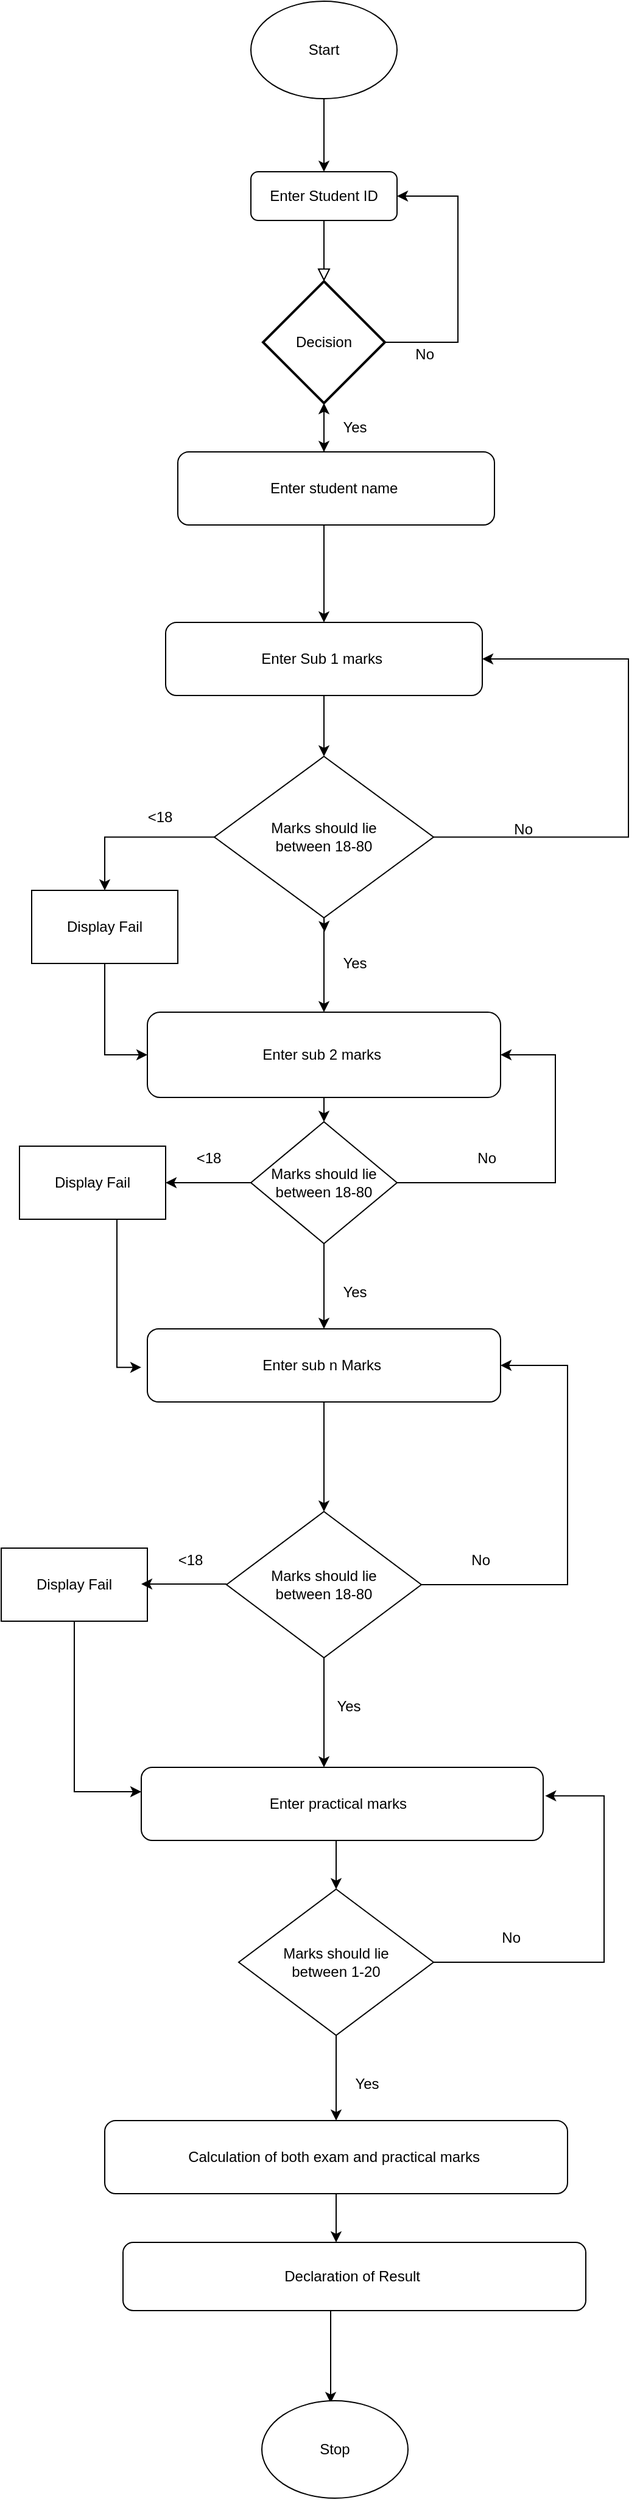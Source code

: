 <mxfile version="15.8.3" type="github">
  <diagram id="C5RBs43oDa-KdzZeNtuy" name="Page-1">
    <mxGraphModel dx="1038" dy="1650" grid="1" gridSize="10" guides="1" tooltips="1" connect="1" arrows="1" fold="1" page="1" pageScale="1" pageWidth="827" pageHeight="1169" math="0" shadow="0">
      <root>
        <mxCell id="WIyWlLk6GJQsqaUBKTNV-0" />
        <mxCell id="WIyWlLk6GJQsqaUBKTNV-1" parent="WIyWlLk6GJQsqaUBKTNV-0" />
        <mxCell id="WIyWlLk6GJQsqaUBKTNV-2" value="" style="rounded=0;html=1;jettySize=auto;orthogonalLoop=1;fontSize=11;endArrow=block;endFill=0;endSize=8;strokeWidth=1;shadow=0;labelBackgroundColor=none;edgeStyle=orthogonalEdgeStyle;" parent="WIyWlLk6GJQsqaUBKTNV-1" source="WIyWlLk6GJQsqaUBKTNV-3" edge="1">
          <mxGeometry relative="1" as="geometry">
            <mxPoint x="350" y="100" as="targetPoint" />
          </mxGeometry>
        </mxCell>
        <mxCell id="WIyWlLk6GJQsqaUBKTNV-3" value="Enter Student ID" style="rounded=1;whiteSpace=wrap;html=1;fontSize=12;glass=0;strokeWidth=1;shadow=0;" parent="WIyWlLk6GJQsqaUBKTNV-1" vertex="1">
          <mxGeometry x="290" y="10" width="120" height="40" as="geometry" />
        </mxCell>
        <mxCell id="DwMjR16qjdjr9mGcgVuV-6" style="edgeStyle=orthogonalEdgeStyle;rounded=0;orthogonalLoop=1;jettySize=auto;html=1;exitX=1;exitY=0.5;exitDx=0;exitDy=0;exitPerimeter=0;entryX=1;entryY=0.5;entryDx=0;entryDy=0;" edge="1" parent="WIyWlLk6GJQsqaUBKTNV-1" source="DwMjR16qjdjr9mGcgVuV-0" target="WIyWlLk6GJQsqaUBKTNV-3">
          <mxGeometry relative="1" as="geometry">
            <Array as="points">
              <mxPoint x="460" y="150" />
              <mxPoint x="460" y="30" />
            </Array>
          </mxGeometry>
        </mxCell>
        <mxCell id="DwMjR16qjdjr9mGcgVuV-7" style="edgeStyle=orthogonalEdgeStyle;rounded=0;orthogonalLoop=1;jettySize=auto;html=1;exitX=0.5;exitY=1;exitDx=0;exitDy=0;exitPerimeter=0;" edge="1" parent="WIyWlLk6GJQsqaUBKTNV-1" source="DwMjR16qjdjr9mGcgVuV-0">
          <mxGeometry relative="1" as="geometry">
            <mxPoint x="350" y="240" as="targetPoint" />
          </mxGeometry>
        </mxCell>
        <mxCell id="DwMjR16qjdjr9mGcgVuV-0" value="Decision" style="strokeWidth=2;html=1;shape=mxgraph.flowchart.decision;whiteSpace=wrap;" vertex="1" parent="WIyWlLk6GJQsqaUBKTNV-1">
          <mxGeometry x="300" y="100" width="100" height="100" as="geometry" />
        </mxCell>
        <mxCell id="DwMjR16qjdjr9mGcgVuV-12" style="edgeStyle=orthogonalEdgeStyle;rounded=0;orthogonalLoop=1;jettySize=auto;html=1;exitX=0.5;exitY=1;exitDx=0;exitDy=0;entryX=0.5;entryY=0;entryDx=0;entryDy=0;" edge="1" parent="WIyWlLk6GJQsqaUBKTNV-1" source="DwMjR16qjdjr9mGcgVuV-8" target="DwMjR16qjdjr9mGcgVuV-10">
          <mxGeometry relative="1" as="geometry">
            <Array as="points">
              <mxPoint x="350" y="300" />
              <mxPoint x="350" y="370" />
            </Array>
          </mxGeometry>
        </mxCell>
        <mxCell id="DwMjR16qjdjr9mGcgVuV-59" value="" style="edgeStyle=elbowEdgeStyle;rounded=0;orthogonalLoop=1;jettySize=auto;html=1;" edge="1" parent="WIyWlLk6GJQsqaUBKTNV-1" source="DwMjR16qjdjr9mGcgVuV-8" target="DwMjR16qjdjr9mGcgVuV-0">
          <mxGeometry relative="1" as="geometry" />
        </mxCell>
        <mxCell id="DwMjR16qjdjr9mGcgVuV-8" value="Enter student name&amp;nbsp;" style="rounded=1;whiteSpace=wrap;html=1;" vertex="1" parent="WIyWlLk6GJQsqaUBKTNV-1">
          <mxGeometry x="230" y="240" width="260" height="60" as="geometry" />
        </mxCell>
        <mxCell id="DwMjR16qjdjr9mGcgVuV-26" style="edgeStyle=elbowEdgeStyle;rounded=0;orthogonalLoop=1;jettySize=auto;html=1;exitX=0.5;exitY=1;exitDx=0;exitDy=0;entryX=0.5;entryY=0;entryDx=0;entryDy=0;" edge="1" parent="WIyWlLk6GJQsqaUBKTNV-1" source="DwMjR16qjdjr9mGcgVuV-10" target="DwMjR16qjdjr9mGcgVuV-19">
          <mxGeometry relative="1" as="geometry" />
        </mxCell>
        <mxCell id="DwMjR16qjdjr9mGcgVuV-10" value="Enter Sub 1 marks&amp;nbsp;" style="rounded=1;whiteSpace=wrap;html=1;" vertex="1" parent="WIyWlLk6GJQsqaUBKTNV-1">
          <mxGeometry x="220" y="380" width="260" height="60" as="geometry" />
        </mxCell>
        <mxCell id="DwMjR16qjdjr9mGcgVuV-47" style="edgeStyle=elbowEdgeStyle;rounded=0;orthogonalLoop=1;jettySize=auto;html=1;entryX=0.5;entryY=0;entryDx=0;entryDy=0;" edge="1" parent="WIyWlLk6GJQsqaUBKTNV-1" source="DwMjR16qjdjr9mGcgVuV-13" target="DwMjR16qjdjr9mGcgVuV-20">
          <mxGeometry relative="1" as="geometry" />
        </mxCell>
        <mxCell id="DwMjR16qjdjr9mGcgVuV-13" value="Enter sub 2 marks&amp;nbsp;" style="rounded=1;whiteSpace=wrap;html=1;" vertex="1" parent="WIyWlLk6GJQsqaUBKTNV-1">
          <mxGeometry x="205" y="700" width="290" height="70" as="geometry" />
        </mxCell>
        <mxCell id="DwMjR16qjdjr9mGcgVuV-103" style="edgeStyle=elbowEdgeStyle;rounded=0;orthogonalLoop=1;jettySize=auto;html=1;entryX=0.631;entryY=0.023;entryDx=0;entryDy=0;entryPerimeter=0;" edge="1" parent="WIyWlLk6GJQsqaUBKTNV-1" source="DwMjR16qjdjr9mGcgVuV-15">
          <mxGeometry relative="1" as="geometry">
            <mxPoint x="355.624" y="1841.84" as="targetPoint" />
          </mxGeometry>
        </mxCell>
        <mxCell id="DwMjR16qjdjr9mGcgVuV-15" value="Declaration of Result&amp;nbsp;" style="rounded=1;whiteSpace=wrap;html=1;" vertex="1" parent="WIyWlLk6GJQsqaUBKTNV-1">
          <mxGeometry x="185" y="1710" width="380" height="56" as="geometry" />
        </mxCell>
        <mxCell id="DwMjR16qjdjr9mGcgVuV-53" style="edgeStyle=elbowEdgeStyle;rounded=0;orthogonalLoop=1;jettySize=auto;html=1;exitX=0.5;exitY=1;exitDx=0;exitDy=0;entryX=0.5;entryY=0;entryDx=0;entryDy=0;" edge="1" parent="WIyWlLk6GJQsqaUBKTNV-1" source="DwMjR16qjdjr9mGcgVuV-16" target="DwMjR16qjdjr9mGcgVuV-21">
          <mxGeometry relative="1" as="geometry" />
        </mxCell>
        <mxCell id="DwMjR16qjdjr9mGcgVuV-16" value="Enter sub n Marks&amp;nbsp;" style="rounded=1;whiteSpace=wrap;html=1;" vertex="1" parent="WIyWlLk6GJQsqaUBKTNV-1">
          <mxGeometry x="205" y="960" width="290" height="60" as="geometry" />
        </mxCell>
        <mxCell id="DwMjR16qjdjr9mGcgVuV-102" style="edgeStyle=elbowEdgeStyle;rounded=0;orthogonalLoop=1;jettySize=auto;html=1;exitX=0.5;exitY=1;exitDx=0;exitDy=0;" edge="1" parent="WIyWlLk6GJQsqaUBKTNV-1" source="DwMjR16qjdjr9mGcgVuV-17" target="DwMjR16qjdjr9mGcgVuV-15">
          <mxGeometry relative="1" as="geometry" />
        </mxCell>
        <mxCell id="DwMjR16qjdjr9mGcgVuV-17" value="Calculation of both exam and practical marks&amp;nbsp;" style="rounded=1;whiteSpace=wrap;html=1;" vertex="1" parent="WIyWlLk6GJQsqaUBKTNV-1">
          <mxGeometry x="170" y="1610" width="380" height="60" as="geometry" />
        </mxCell>
        <mxCell id="DwMjR16qjdjr9mGcgVuV-94" style="edgeStyle=elbowEdgeStyle;rounded=0;orthogonalLoop=1;jettySize=auto;html=1;entryX=0.5;entryY=0;entryDx=0;entryDy=0;" edge="1" parent="WIyWlLk6GJQsqaUBKTNV-1" source="DwMjR16qjdjr9mGcgVuV-18" target="DwMjR16qjdjr9mGcgVuV-92">
          <mxGeometry relative="1" as="geometry" />
        </mxCell>
        <mxCell id="DwMjR16qjdjr9mGcgVuV-18" value="Enter practical marks&amp;nbsp;&amp;nbsp;" style="rounded=1;whiteSpace=wrap;html=1;" vertex="1" parent="WIyWlLk6GJQsqaUBKTNV-1">
          <mxGeometry x="200" y="1320" width="330" height="60" as="geometry" />
        </mxCell>
        <mxCell id="DwMjR16qjdjr9mGcgVuV-22" style="edgeStyle=orthogonalEdgeStyle;rounded=0;orthogonalLoop=1;jettySize=auto;html=1;" edge="1" parent="WIyWlLk6GJQsqaUBKTNV-1">
          <mxGeometry relative="1" as="geometry">
            <mxPoint x="510" y="490" as="targetPoint" />
            <mxPoint x="510" y="490" as="sourcePoint" />
          </mxGeometry>
        </mxCell>
        <mxCell id="DwMjR16qjdjr9mGcgVuV-28" style="edgeStyle=elbowEdgeStyle;rounded=0;orthogonalLoop=1;jettySize=auto;html=1;exitX=0.5;exitY=1;exitDx=0;exitDy=0;entryX=0.5;entryY=0;entryDx=0;entryDy=0;" edge="1" parent="WIyWlLk6GJQsqaUBKTNV-1" source="DwMjR16qjdjr9mGcgVuV-19" target="DwMjR16qjdjr9mGcgVuV-13">
          <mxGeometry relative="1" as="geometry" />
        </mxCell>
        <mxCell id="DwMjR16qjdjr9mGcgVuV-46" style="edgeStyle=elbowEdgeStyle;rounded=0;orthogonalLoop=1;jettySize=auto;html=1;exitX=1;exitY=0.5;exitDx=0;exitDy=0;entryX=1;entryY=0.5;entryDx=0;entryDy=0;" edge="1" parent="WIyWlLk6GJQsqaUBKTNV-1" source="DwMjR16qjdjr9mGcgVuV-19" target="DwMjR16qjdjr9mGcgVuV-10">
          <mxGeometry relative="1" as="geometry">
            <mxPoint x="600" y="410" as="targetPoint" />
            <Array as="points">
              <mxPoint x="600" y="380" />
              <mxPoint x="480" y="400" />
            </Array>
          </mxGeometry>
        </mxCell>
        <mxCell id="DwMjR16qjdjr9mGcgVuV-65" style="edgeStyle=elbowEdgeStyle;rounded=0;orthogonalLoop=1;jettySize=auto;html=1;exitX=0;exitY=0.5;exitDx=0;exitDy=0;" edge="1" parent="WIyWlLk6GJQsqaUBKTNV-1" source="DwMjR16qjdjr9mGcgVuV-19">
          <mxGeometry relative="1" as="geometry">
            <mxPoint x="170" y="600" as="targetPoint" />
            <Array as="points">
              <mxPoint x="170" y="550" />
              <mxPoint x="170" y="556" />
            </Array>
          </mxGeometry>
        </mxCell>
        <mxCell id="DwMjR16qjdjr9mGcgVuV-19" value="Marks should lie &lt;br&gt;between 18-80" style="rhombus;whiteSpace=wrap;html=1;" vertex="1" parent="WIyWlLk6GJQsqaUBKTNV-1">
          <mxGeometry x="260" y="490" width="180" height="132.5" as="geometry" />
        </mxCell>
        <mxCell id="DwMjR16qjdjr9mGcgVuV-48" style="edgeStyle=elbowEdgeStyle;rounded=0;orthogonalLoop=1;jettySize=auto;html=1;exitX=0.5;exitY=1;exitDx=0;exitDy=0;entryX=0.5;entryY=0;entryDx=0;entryDy=0;" edge="1" parent="WIyWlLk6GJQsqaUBKTNV-1" source="DwMjR16qjdjr9mGcgVuV-20" target="DwMjR16qjdjr9mGcgVuV-16">
          <mxGeometry relative="1" as="geometry" />
        </mxCell>
        <mxCell id="DwMjR16qjdjr9mGcgVuV-51" style="edgeStyle=elbowEdgeStyle;rounded=0;orthogonalLoop=1;jettySize=auto;html=1;exitX=1;exitY=0.5;exitDx=0;exitDy=0;entryX=1;entryY=0.5;entryDx=0;entryDy=0;" edge="1" parent="WIyWlLk6GJQsqaUBKTNV-1" source="DwMjR16qjdjr9mGcgVuV-20" target="DwMjR16qjdjr9mGcgVuV-13">
          <mxGeometry relative="1" as="geometry">
            <mxPoint x="540" y="650" as="targetPoint" />
            <Array as="points">
              <mxPoint x="540" y="780" />
            </Array>
          </mxGeometry>
        </mxCell>
        <mxCell id="DwMjR16qjdjr9mGcgVuV-75" style="edgeStyle=elbowEdgeStyle;rounded=0;orthogonalLoop=1;jettySize=auto;html=1;" edge="1" parent="WIyWlLk6GJQsqaUBKTNV-1" source="DwMjR16qjdjr9mGcgVuV-20" target="DwMjR16qjdjr9mGcgVuV-70">
          <mxGeometry relative="1" as="geometry" />
        </mxCell>
        <mxCell id="DwMjR16qjdjr9mGcgVuV-20" value="&lt;span&gt;Marks should lie&lt;/span&gt;&lt;br&gt;&lt;span&gt;between 18-80&lt;/span&gt;" style="rhombus;whiteSpace=wrap;html=1;" vertex="1" parent="WIyWlLk6GJQsqaUBKTNV-1">
          <mxGeometry x="290" y="790" width="120" height="100" as="geometry" />
        </mxCell>
        <mxCell id="DwMjR16qjdjr9mGcgVuV-56" style="edgeStyle=elbowEdgeStyle;rounded=0;orthogonalLoop=1;jettySize=auto;html=1;exitX=1;exitY=0.5;exitDx=0;exitDy=0;entryX=1;entryY=0.5;entryDx=0;entryDy=0;" edge="1" parent="WIyWlLk6GJQsqaUBKTNV-1" source="DwMjR16qjdjr9mGcgVuV-21" target="DwMjR16qjdjr9mGcgVuV-16">
          <mxGeometry relative="1" as="geometry">
            <mxPoint x="550" y="910" as="targetPoint" />
            <Array as="points">
              <mxPoint x="550" y="1030" />
            </Array>
          </mxGeometry>
        </mxCell>
        <mxCell id="DwMjR16qjdjr9mGcgVuV-57" style="edgeStyle=elbowEdgeStyle;rounded=0;orthogonalLoop=1;jettySize=auto;html=1;exitX=0.5;exitY=1;exitDx=0;exitDy=0;" edge="1" parent="WIyWlLk6GJQsqaUBKTNV-1" source="DwMjR16qjdjr9mGcgVuV-21" target="DwMjR16qjdjr9mGcgVuV-18">
          <mxGeometry relative="1" as="geometry" />
        </mxCell>
        <mxCell id="DwMjR16qjdjr9mGcgVuV-21" value="&lt;span&gt;Marks should lie&lt;/span&gt;&lt;br&gt;&lt;span&gt;between 18-80&lt;/span&gt;" style="rhombus;whiteSpace=wrap;html=1;" vertex="1" parent="WIyWlLk6GJQsqaUBKTNV-1">
          <mxGeometry x="270" y="1110" width="160" height="120" as="geometry" />
        </mxCell>
        <mxCell id="DwMjR16qjdjr9mGcgVuV-27" style="edgeStyle=elbowEdgeStyle;rounded=0;orthogonalLoop=1;jettySize=auto;html=1;exitX=0.5;exitY=1;exitDx=0;exitDy=0;entryX=0.503;entryY=1.088;entryDx=0;entryDy=0;entryPerimeter=0;" edge="1" parent="WIyWlLk6GJQsqaUBKTNV-1" source="DwMjR16qjdjr9mGcgVuV-19" target="DwMjR16qjdjr9mGcgVuV-19">
          <mxGeometry relative="1" as="geometry" />
        </mxCell>
        <mxCell id="DwMjR16qjdjr9mGcgVuV-58" value="No&amp;nbsp;" style="text;html=1;align=center;verticalAlign=middle;resizable=0;points=[];autosize=1;strokeColor=none;fillColor=none;" vertex="1" parent="WIyWlLk6GJQsqaUBKTNV-1">
          <mxGeometry x="419" y="150" width="30" height="20" as="geometry" />
        </mxCell>
        <mxCell id="DwMjR16qjdjr9mGcgVuV-60" value="Yes" style="text;html=1;align=center;verticalAlign=middle;resizable=0;points=[];autosize=1;strokeColor=none;fillColor=none;" vertex="1" parent="WIyWlLk6GJQsqaUBKTNV-1">
          <mxGeometry x="360" y="210" width="30" height="20" as="geometry" />
        </mxCell>
        <mxCell id="DwMjR16qjdjr9mGcgVuV-61" value="No&amp;nbsp;" style="text;html=1;align=center;verticalAlign=middle;resizable=0;points=[];autosize=1;strokeColor=none;fillColor=none;" vertex="1" parent="WIyWlLk6GJQsqaUBKTNV-1">
          <mxGeometry x="500" y="540" width="30" height="20" as="geometry" />
        </mxCell>
        <mxCell id="DwMjR16qjdjr9mGcgVuV-62" value="Yes" style="text;html=1;align=center;verticalAlign=middle;resizable=0;points=[];autosize=1;strokeColor=none;fillColor=none;" vertex="1" parent="WIyWlLk6GJQsqaUBKTNV-1">
          <mxGeometry x="360" y="650" width="30" height="20" as="geometry" />
        </mxCell>
        <mxCell id="DwMjR16qjdjr9mGcgVuV-67" style="edgeStyle=elbowEdgeStyle;rounded=0;orthogonalLoop=1;jettySize=auto;html=1;exitX=0.5;exitY=1;exitDx=0;exitDy=0;entryX=0;entryY=0.5;entryDx=0;entryDy=0;" edge="1" parent="WIyWlLk6GJQsqaUBKTNV-1" source="DwMjR16qjdjr9mGcgVuV-66" target="DwMjR16qjdjr9mGcgVuV-13">
          <mxGeometry relative="1" as="geometry">
            <mxPoint x="200" y="750" as="targetPoint" />
            <Array as="points">
              <mxPoint x="170" y="710" />
            </Array>
          </mxGeometry>
        </mxCell>
        <mxCell id="DwMjR16qjdjr9mGcgVuV-66" value="Display Fail" style="rounded=0;whiteSpace=wrap;html=1;" vertex="1" parent="WIyWlLk6GJQsqaUBKTNV-1">
          <mxGeometry x="110" y="600" width="120" height="60" as="geometry" />
        </mxCell>
        <mxCell id="DwMjR16qjdjr9mGcgVuV-68" value="&amp;lt;18" style="text;html=1;align=center;verticalAlign=middle;resizable=0;points=[];autosize=1;strokeColor=none;fillColor=none;" vertex="1" parent="WIyWlLk6GJQsqaUBKTNV-1">
          <mxGeometry x="195" y="530" width="40" height="20" as="geometry" />
        </mxCell>
        <mxCell id="DwMjR16qjdjr9mGcgVuV-76" style="edgeStyle=elbowEdgeStyle;rounded=0;orthogonalLoop=1;jettySize=auto;html=1;exitX=0.5;exitY=1;exitDx=0;exitDy=0;" edge="1" parent="WIyWlLk6GJQsqaUBKTNV-1" source="DwMjR16qjdjr9mGcgVuV-70">
          <mxGeometry relative="1" as="geometry">
            <mxPoint x="200" y="991.6" as="targetPoint" />
          </mxGeometry>
        </mxCell>
        <mxCell id="DwMjR16qjdjr9mGcgVuV-70" value="Display Fail" style="rounded=0;whiteSpace=wrap;html=1;" vertex="1" parent="WIyWlLk6GJQsqaUBKTNV-1">
          <mxGeometry x="100" y="810" width="120" height="60" as="geometry" />
        </mxCell>
        <mxCell id="DwMjR16qjdjr9mGcgVuV-77" value="No&amp;nbsp;" style="text;html=1;align=center;verticalAlign=middle;resizable=0;points=[];autosize=1;strokeColor=none;fillColor=none;" vertex="1" parent="WIyWlLk6GJQsqaUBKTNV-1">
          <mxGeometry x="470" y="810" width="30" height="20" as="geometry" />
        </mxCell>
        <mxCell id="DwMjR16qjdjr9mGcgVuV-78" value="Yes" style="text;html=1;align=center;verticalAlign=middle;resizable=0;points=[];autosize=1;strokeColor=none;fillColor=none;" vertex="1" parent="WIyWlLk6GJQsqaUBKTNV-1">
          <mxGeometry x="360" y="920" width="30" height="20" as="geometry" />
        </mxCell>
        <mxCell id="DwMjR16qjdjr9mGcgVuV-79" value="&amp;lt;18" style="text;html=1;align=center;verticalAlign=middle;resizable=0;points=[];autosize=1;strokeColor=none;fillColor=none;" vertex="1" parent="WIyWlLk6GJQsqaUBKTNV-1">
          <mxGeometry x="235" y="810" width="40" height="20" as="geometry" />
        </mxCell>
        <mxCell id="DwMjR16qjdjr9mGcgVuV-80" value="No&amp;nbsp;" style="text;html=1;align=center;verticalAlign=middle;resizable=0;points=[];autosize=1;strokeColor=none;fillColor=none;" vertex="1" parent="WIyWlLk6GJQsqaUBKTNV-1">
          <mxGeometry x="465" y="1140" width="30" height="20" as="geometry" />
        </mxCell>
        <mxCell id="DwMjR16qjdjr9mGcgVuV-81" value="Yes" style="text;html=1;align=center;verticalAlign=middle;resizable=0;points=[];autosize=1;strokeColor=none;fillColor=none;" vertex="1" parent="WIyWlLk6GJQsqaUBKTNV-1">
          <mxGeometry x="355" y="1260" width="30" height="20" as="geometry" />
        </mxCell>
        <mxCell id="DwMjR16qjdjr9mGcgVuV-89" style="edgeStyle=elbowEdgeStyle;rounded=0;orthogonalLoop=1;jettySize=auto;html=1;" edge="1" parent="WIyWlLk6GJQsqaUBKTNV-1" source="DwMjR16qjdjr9mGcgVuV-82">
          <mxGeometry relative="1" as="geometry">
            <mxPoint x="200" y="1340" as="targetPoint" />
            <Array as="points">
              <mxPoint x="145" y="1340" />
            </Array>
          </mxGeometry>
        </mxCell>
        <mxCell id="DwMjR16qjdjr9mGcgVuV-82" value="Display Fail" style="rounded=0;whiteSpace=wrap;html=1;" vertex="1" parent="WIyWlLk6GJQsqaUBKTNV-1">
          <mxGeometry x="85" y="1140" width="120" height="60" as="geometry" />
        </mxCell>
        <mxCell id="DwMjR16qjdjr9mGcgVuV-84" style="edgeStyle=elbowEdgeStyle;rounded=0;orthogonalLoop=1;jettySize=auto;html=1;" edge="1" parent="WIyWlLk6GJQsqaUBKTNV-1">
          <mxGeometry relative="1" as="geometry">
            <mxPoint x="270" y="1169.5" as="sourcePoint" />
            <mxPoint x="200" y="1169.5" as="targetPoint" />
            <Array as="points">
              <mxPoint x="220" y="1181.5" />
            </Array>
          </mxGeometry>
        </mxCell>
        <mxCell id="DwMjR16qjdjr9mGcgVuV-90" value="&amp;lt;18" style="text;html=1;align=center;verticalAlign=middle;resizable=0;points=[];autosize=1;strokeColor=none;fillColor=none;" vertex="1" parent="WIyWlLk6GJQsqaUBKTNV-1">
          <mxGeometry x="220" y="1140" width="40" height="20" as="geometry" />
        </mxCell>
        <mxCell id="DwMjR16qjdjr9mGcgVuV-95" style="edgeStyle=elbowEdgeStyle;rounded=0;orthogonalLoop=1;jettySize=auto;html=1;exitX=0.5;exitY=1;exitDx=0;exitDy=0;entryX=0.5;entryY=0;entryDx=0;entryDy=0;" edge="1" parent="WIyWlLk6GJQsqaUBKTNV-1" source="DwMjR16qjdjr9mGcgVuV-92" target="DwMjR16qjdjr9mGcgVuV-17">
          <mxGeometry relative="1" as="geometry" />
        </mxCell>
        <mxCell id="DwMjR16qjdjr9mGcgVuV-96" style="edgeStyle=elbowEdgeStyle;rounded=0;orthogonalLoop=1;jettySize=auto;html=1;exitX=1;exitY=0.5;exitDx=0;exitDy=0;entryX=1.005;entryY=0.39;entryDx=0;entryDy=0;entryPerimeter=0;" edge="1" parent="WIyWlLk6GJQsqaUBKTNV-1" source="DwMjR16qjdjr9mGcgVuV-92" target="DwMjR16qjdjr9mGcgVuV-18">
          <mxGeometry relative="1" as="geometry">
            <mxPoint x="580" y="1480" as="targetPoint" />
            <Array as="points">
              <mxPoint x="580" y="1480" />
            </Array>
          </mxGeometry>
        </mxCell>
        <mxCell id="DwMjR16qjdjr9mGcgVuV-92" value="&lt;span&gt;Marks should lie&lt;/span&gt;&lt;br&gt;&lt;span&gt;between 1-20&lt;/span&gt;" style="rhombus;whiteSpace=wrap;html=1;" vertex="1" parent="WIyWlLk6GJQsqaUBKTNV-1">
          <mxGeometry x="280" y="1420" width="160" height="120" as="geometry" />
        </mxCell>
        <mxCell id="DwMjR16qjdjr9mGcgVuV-97" value="Yes" style="text;html=1;align=center;verticalAlign=middle;resizable=0;points=[];autosize=1;strokeColor=none;fillColor=none;" vertex="1" parent="WIyWlLk6GJQsqaUBKTNV-1">
          <mxGeometry x="370" y="1570" width="30" height="20" as="geometry" />
        </mxCell>
        <mxCell id="DwMjR16qjdjr9mGcgVuV-98" value="No&amp;nbsp;" style="text;html=1;align=center;verticalAlign=middle;resizable=0;points=[];autosize=1;strokeColor=none;fillColor=none;" vertex="1" parent="WIyWlLk6GJQsqaUBKTNV-1">
          <mxGeometry x="490" y="1450" width="30" height="20" as="geometry" />
        </mxCell>
        <mxCell id="DwMjR16qjdjr9mGcgVuV-104" value="Stop" style="ellipse;whiteSpace=wrap;html=1;" vertex="1" parent="WIyWlLk6GJQsqaUBKTNV-1">
          <mxGeometry x="299" y="1840" width="120" height="80" as="geometry" />
        </mxCell>
        <mxCell id="DwMjR16qjdjr9mGcgVuV-106" style="edgeStyle=elbowEdgeStyle;rounded=0;orthogonalLoop=1;jettySize=auto;html=1;entryX=0.5;entryY=0;entryDx=0;entryDy=0;" edge="1" parent="WIyWlLk6GJQsqaUBKTNV-1" source="DwMjR16qjdjr9mGcgVuV-105" target="WIyWlLk6GJQsqaUBKTNV-3">
          <mxGeometry relative="1" as="geometry" />
        </mxCell>
        <mxCell id="DwMjR16qjdjr9mGcgVuV-105" value="Start" style="ellipse;whiteSpace=wrap;html=1;" vertex="1" parent="WIyWlLk6GJQsqaUBKTNV-1">
          <mxGeometry x="290" y="-130" width="120" height="80" as="geometry" />
        </mxCell>
      </root>
    </mxGraphModel>
  </diagram>
</mxfile>
